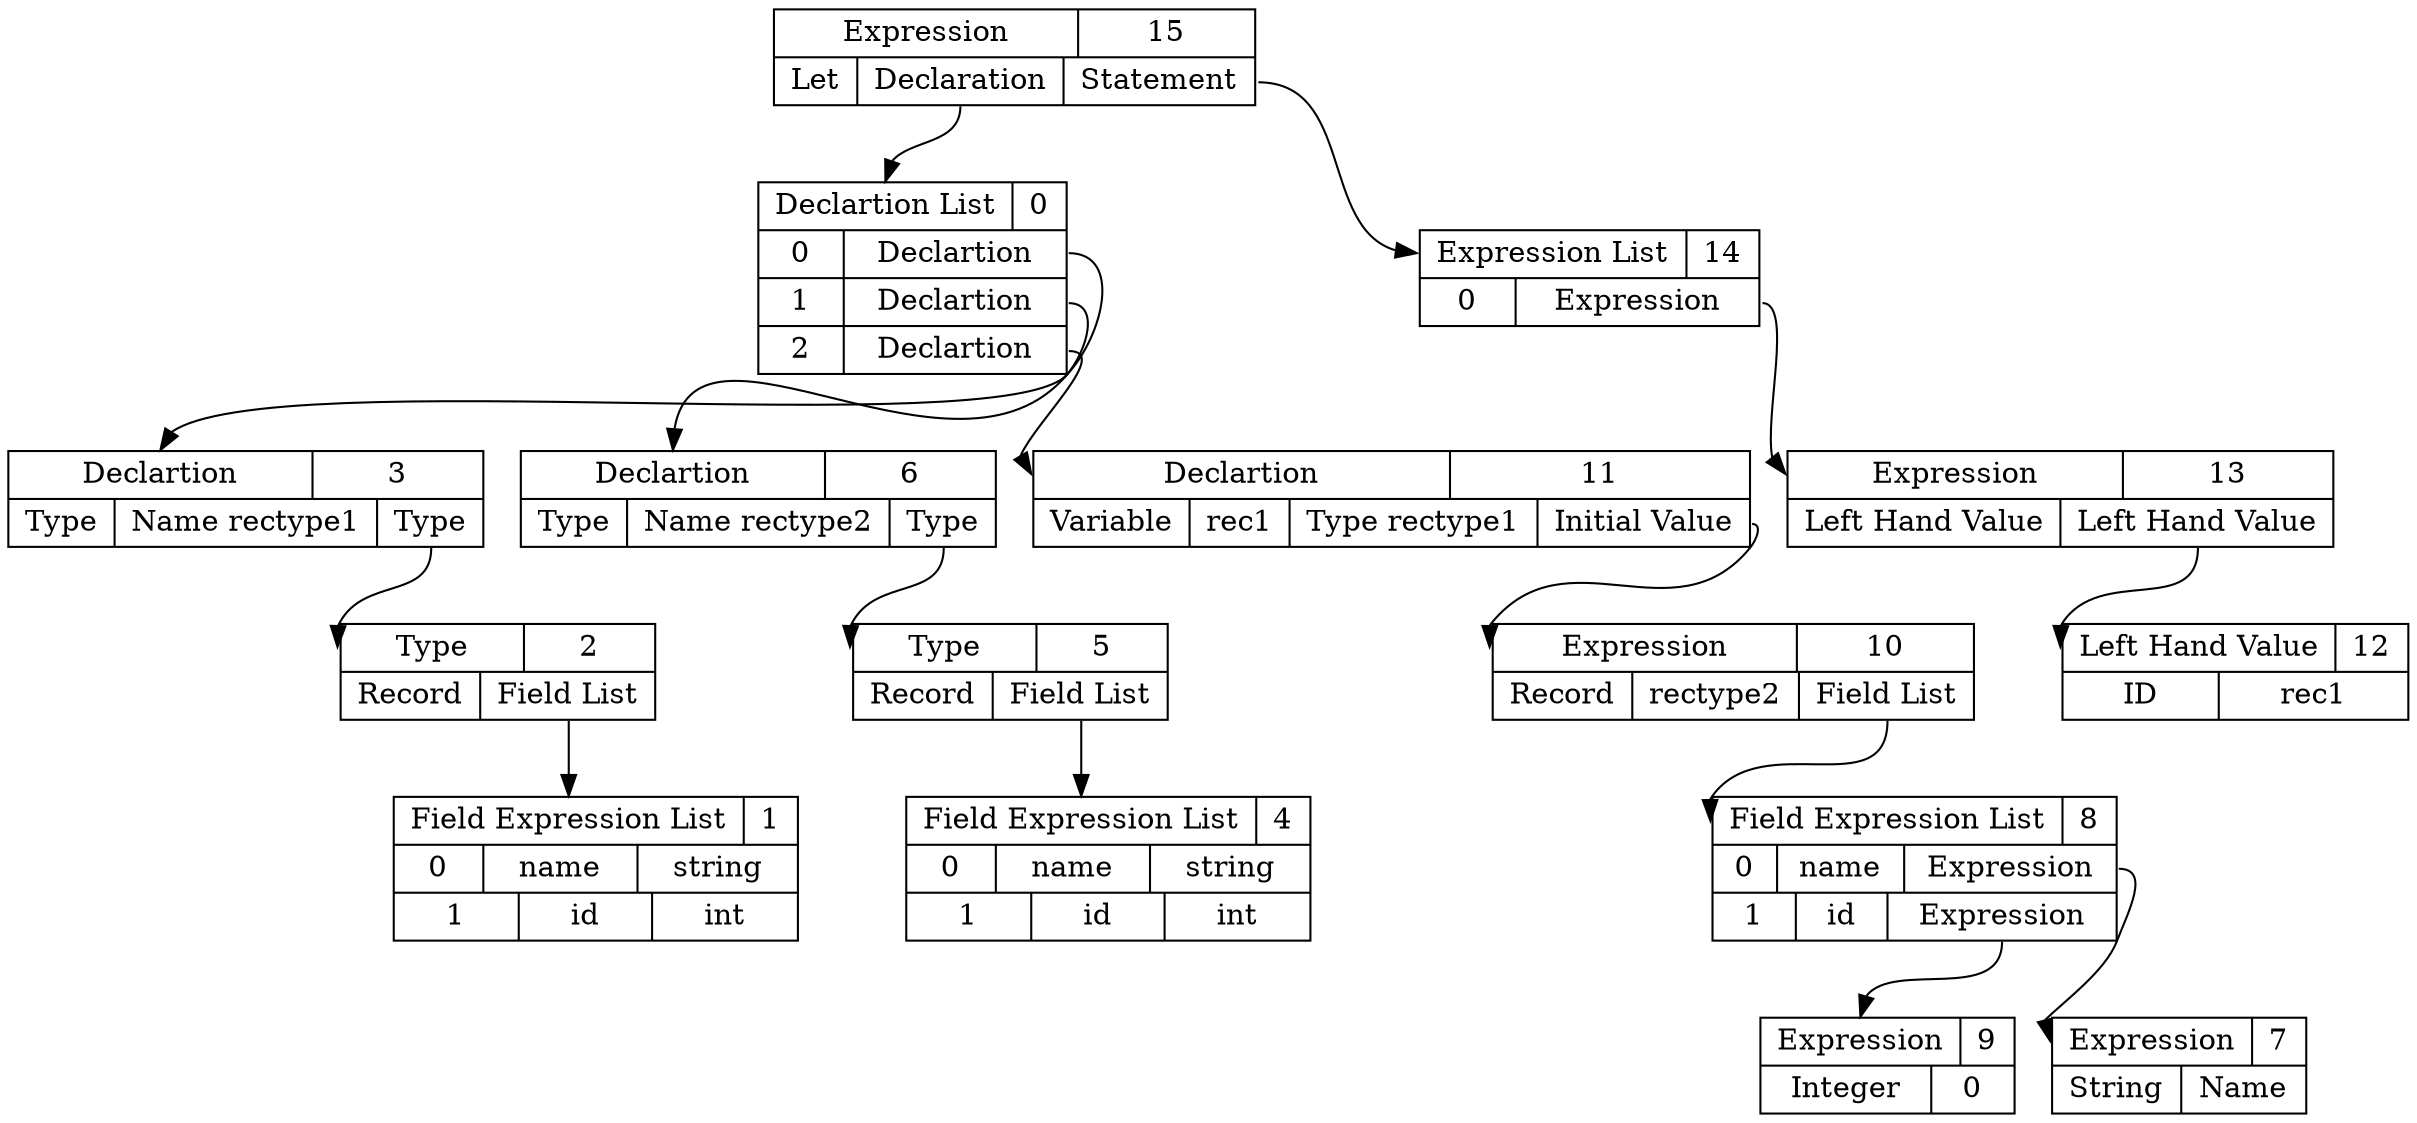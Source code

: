 digraph ast {
15 [shape=record, label="{ { <ptr> Expression | 15 } |{ Let | <dec> Declaration | <stmt> Statement } } "];
3 [shape=record, label="{ { <ptr> Declartion | 3 } | {Type | Name rectype1 | <ty> Type } }"];
1 [shape=record, label="{ { <ptr> Field Expression List | 1 } | { 0 | name | string }| { 1 | id | int } }"]
2 [shape=record, label="{ { <ptr> Type | 2 } | { Record | <flist> Field List } } "];
2:flist -> 1:ptr;
3:ty -> 2:ptr;
0:pos0 -> 3:ptr;
6 [shape=record, label="{ { <ptr> Declartion | 6 } | {Type | Name rectype2 | <ty> Type } }"];
4 [shape=record, label="{ { <ptr> Field Expression List | 4 } | { 0 | name | string }| { 1 | id | int } }"]
5 [shape=record, label="{ { <ptr> Type | 5 } | { Record | <flist> Field List } } "];
5:flist -> 4:ptr;
6:ty -> 5:ptr;
0:pos1 -> 6:ptr;
11 [shape=record, label="{ { <ptr> Declartion | 11 } | {Variable | rec1 | Type rectype1 | <initval> Initial Value } }"];
10 [shape=record, label="{ { <ptr> Expression | 10 } |{ Record | rectype2 | <flistpos> Field List} }"];
7 [shape=record, label="{ { <ptr> Expression | 7 } |{ String | Name } }"];
8:pos0 -> 7:ptr;
9 [shape=record, label="{ { <ptr> Expression | 9 } |{ Integer | 0 } }"];
8:pos1 -> 9:ptr;
8 [shape=record, label="{ { <ptr> Field Expression List | 8 } | { 0 | name | <pos0> Expression }| { 1 | id | <pos1> Expression } }"];
10:flistpos -> 8:ptr
11:initval -> 10:ptr;
0:pos2 -> 11:ptr;
0 [shape=record, label="{ { <ptr> Declartion List | 0 } | { 0 | <pos0> Declartion }| { 1 | <pos1> Declartion }| { 2 | <pos2> Declartion } }"];
15:dec -> 0:ptr
13 [shape=record, label="{ { <ptr> Expression | 13 } |{ Left Hand Value | <lval> Left Hand Value} }"];
12 [shape=record, label="{ { <ptr> Left Hand Value | 12 } | { ID | rec1 } } "];
13:lval -> 12:ptr
14:pos0 -> 13:ptr;
14 [shape=record, label="{ { <ptr> Expression List | 14 } | { 0 | <pos0> Expression } }"];
15:stmt -> 14:ptr
}
